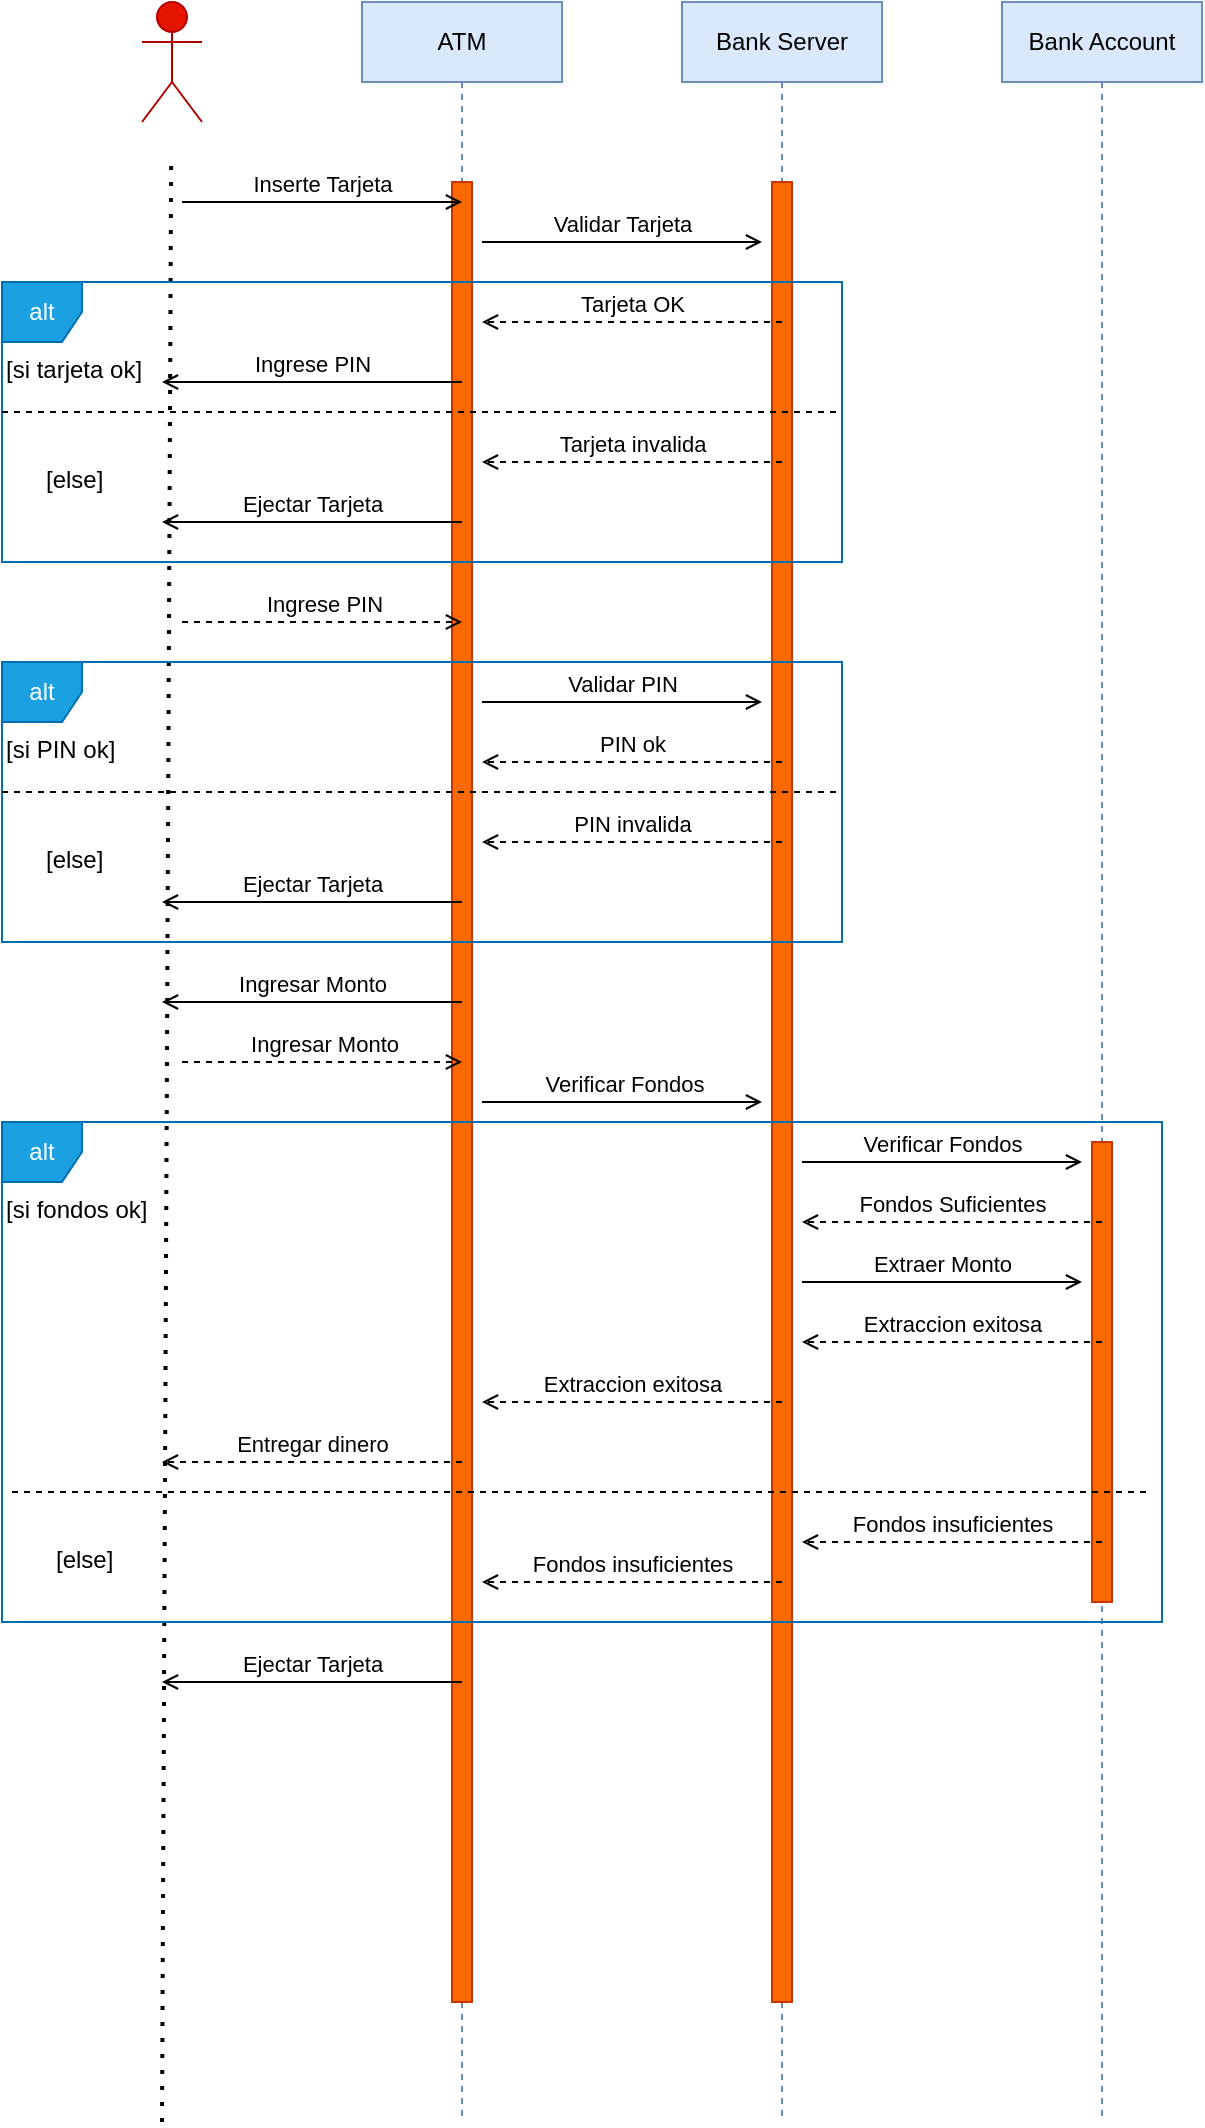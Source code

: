<mxfile>
    <diagram id="VWVWB0Y05wA4oipo7eN_" name="Page-1">
        <mxGraphModel dx="956" dy="550" grid="1" gridSize="10" guides="1" tooltips="1" connect="1" arrows="1" fold="1" page="1" pageScale="1" pageWidth="850" pageHeight="1100" background="none" math="0" shadow="0">
            <root>
                <mxCell id="0"/>
                <mxCell id="1" parent="0"/>
                <mxCell id="11" value="Actor" style="shape=umlActor;verticalLabelPosition=bottom;verticalAlign=top;html=1;fillColor=#e51400;strokeColor=#B20000;fontColor=#ffffff;" vertex="1" parent="1">
                    <mxGeometry x="70" y="40" width="30" height="60" as="geometry"/>
                </mxCell>
                <mxCell id="12" value="" style="endArrow=none;dashed=1;html=1;dashPattern=1 3;strokeWidth=2;" edge="1" parent="1">
                    <mxGeometry width="50" height="50" relative="1" as="geometry">
                        <mxPoint x="80" y="1100" as="sourcePoint"/>
                        <mxPoint x="84.58" y="120" as="targetPoint"/>
                    </mxGeometry>
                </mxCell>
                <mxCell id="13" value="Bank Server" style="shape=umlLifeline;perimeter=lifelinePerimeter;whiteSpace=wrap;html=1;container=1;dropTarget=0;collapsible=0;recursiveResize=0;outlineConnect=0;portConstraint=eastwest;newEdgeStyle={&quot;edgeStyle&quot;:&quot;elbowEdgeStyle&quot;,&quot;elbow&quot;:&quot;vertical&quot;,&quot;curved&quot;:0,&quot;rounded&quot;:0};fillColor=#dae8fc;strokeColor=#6c8ebf;" vertex="1" parent="1">
                    <mxGeometry x="340" y="40" width="100" height="1060" as="geometry"/>
                </mxCell>
                <mxCell id="14" value="" style="html=1;points=[[0,0,0,0,5],[0,1,0,0,-5],[1,0,0,0,5],[1,1,0,0,-5]];perimeter=orthogonalPerimeter;outlineConnect=0;targetShapes=umlLifeline;portConstraint=eastwest;newEdgeStyle={&quot;curved&quot;:0,&quot;rounded&quot;:0};fillColor=#fa6800;fontColor=#000000;strokeColor=#C73500;" vertex="1" parent="13">
                    <mxGeometry x="45" y="90" width="10" height="910" as="geometry"/>
                </mxCell>
                <mxCell id="15" value="ATM" style="shape=umlLifeline;perimeter=lifelinePerimeter;whiteSpace=wrap;html=1;container=1;dropTarget=0;collapsible=0;recursiveResize=0;outlineConnect=0;portConstraint=eastwest;newEdgeStyle={&quot;edgeStyle&quot;:&quot;elbowEdgeStyle&quot;,&quot;elbow&quot;:&quot;vertical&quot;,&quot;curved&quot;:0,&quot;rounded&quot;:0};fillColor=#dae8fc;strokeColor=#6c8ebf;" vertex="1" parent="1">
                    <mxGeometry x="180" y="40" width="100" height="1060" as="geometry"/>
                </mxCell>
                <mxCell id="16" value="" style="html=1;points=[[0,0,0,0,5],[0,1,0,0,-5],[1,0,0,0,5],[1,1,0,0,-5]];perimeter=orthogonalPerimeter;outlineConnect=0;targetShapes=umlLifeline;portConstraint=eastwest;newEdgeStyle={&quot;curved&quot;:0,&quot;rounded&quot;:0};fillColor=#fa6800;fontColor=#000000;strokeColor=#C73500;" vertex="1" parent="15">
                    <mxGeometry x="45" y="90" width="10" height="910" as="geometry"/>
                </mxCell>
                <mxCell id="19" value="Bank Account" style="shape=umlLifeline;perimeter=lifelinePerimeter;whiteSpace=wrap;html=1;container=1;dropTarget=0;collapsible=0;recursiveResize=0;outlineConnect=0;portConstraint=eastwest;newEdgeStyle={&quot;edgeStyle&quot;:&quot;elbowEdgeStyle&quot;,&quot;elbow&quot;:&quot;vertical&quot;,&quot;curved&quot;:0,&quot;rounded&quot;:0};fillColor=#dae8fc;strokeColor=#6c8ebf;" vertex="1" parent="1">
                    <mxGeometry x="500" y="40" width="100" height="1060" as="geometry"/>
                </mxCell>
                <mxCell id="20" value="" style="html=1;points=[[0,0,0,0,5],[0,1,0,0,-5],[1,0,0,0,5],[1,1,0,0,-5]];perimeter=orthogonalPerimeter;outlineConnect=0;targetShapes=umlLifeline;portConstraint=eastwest;newEdgeStyle={&quot;curved&quot;:0,&quot;rounded&quot;:0};fillColor=#fa6800;fontColor=#000000;strokeColor=#C73500;" vertex="1" parent="19">
                    <mxGeometry x="45" y="570" width="10" height="230" as="geometry"/>
                </mxCell>
                <mxCell id="25" value="Inserte Tarjeta" style="html=1;verticalAlign=bottom;labelBackgroundColor=none;endArrow=open;endFill=0;" edge="1" parent="1">
                    <mxGeometry width="160" relative="1" as="geometry">
                        <mxPoint x="90" y="140" as="sourcePoint"/>
                        <mxPoint x="230" y="140" as="targetPoint"/>
                    </mxGeometry>
                </mxCell>
                <mxCell id="26" value="Validar Tarjeta" style="html=1;verticalAlign=bottom;labelBackgroundColor=none;endArrow=open;endFill=0;" edge="1" parent="1">
                    <mxGeometry width="160" relative="1" as="geometry">
                        <mxPoint x="240" y="160" as="sourcePoint"/>
                        <mxPoint x="380" y="160" as="targetPoint"/>
                    </mxGeometry>
                </mxCell>
                <mxCell id="27" value="alt" style="shape=umlFrame;whiteSpace=wrap;html=1;pointerEvents=0;recursiveResize=0;container=1;collapsible=0;width=40;height=30;fillColor=#1ba1e2;fontColor=#ffffff;strokeColor=#006EAF;" vertex="1" parent="1">
                    <mxGeometry y="180" width="420" height="140" as="geometry"/>
                </mxCell>
                <mxCell id="28" value="[si tarjeta ok]" style="text;html=1;" vertex="1" parent="27">
                    <mxGeometry width="70" height="20" relative="1" as="geometry">
                        <mxPoint y="30" as="offset"/>
                    </mxGeometry>
                </mxCell>
                <mxCell id="29" value="[else]" style="line;strokeWidth=1;dashed=1;labelPosition=center;verticalLabelPosition=bottom;align=left;verticalAlign=top;spacingLeft=20;spacingTop=15;html=1;whiteSpace=wrap;" vertex="1" parent="27">
                    <mxGeometry y="60" width="420" height="10" as="geometry"/>
                </mxCell>
                <mxCell id="31" value="Ingrese PIN" style="html=1;verticalAlign=bottom;labelBackgroundColor=none;endArrow=open;endFill=0;" edge="1" parent="27">
                    <mxGeometry width="160" relative="1" as="geometry">
                        <mxPoint x="230" y="50" as="sourcePoint"/>
                        <mxPoint x="80" y="50" as="targetPoint"/>
                    </mxGeometry>
                </mxCell>
                <mxCell id="32" value="Tarjeta OK" style="html=1;verticalAlign=bottom;labelBackgroundColor=none;endArrow=open;endFill=0;dashed=1;" edge="1" parent="27">
                    <mxGeometry width="160" relative="1" as="geometry">
                        <mxPoint x="390" y="20" as="sourcePoint"/>
                        <mxPoint x="240" y="20" as="targetPoint"/>
                    </mxGeometry>
                </mxCell>
                <mxCell id="33" value="Tarjeta invalida" style="html=1;verticalAlign=bottom;labelBackgroundColor=none;endArrow=open;endFill=0;dashed=1;" edge="1" parent="27">
                    <mxGeometry width="160" relative="1" as="geometry">
                        <mxPoint x="390" y="90" as="sourcePoint"/>
                        <mxPoint x="240" y="90" as="targetPoint"/>
                    </mxGeometry>
                </mxCell>
                <mxCell id="34" value="Ejectar Tarjeta" style="html=1;verticalAlign=bottom;labelBackgroundColor=none;endArrow=open;endFill=0;" edge="1" parent="27">
                    <mxGeometry width="160" relative="1" as="geometry">
                        <mxPoint x="230" y="120" as="sourcePoint"/>
                        <mxPoint x="80" y="120" as="targetPoint"/>
                    </mxGeometry>
                </mxCell>
                <mxCell id="35" value="alt" style="shape=umlFrame;whiteSpace=wrap;html=1;pointerEvents=0;recursiveResize=0;container=1;collapsible=0;width=40;height=30;fillColor=#1ba1e2;fontColor=#ffffff;strokeColor=#006EAF;" vertex="1" parent="1">
                    <mxGeometry y="370" width="420" height="140" as="geometry"/>
                </mxCell>
                <mxCell id="36" value="[si PIN ok]" style="text;html=1;" vertex="1" parent="35">
                    <mxGeometry width="70" height="20" relative="1" as="geometry">
                        <mxPoint y="30" as="offset"/>
                    </mxGeometry>
                </mxCell>
                <mxCell id="37" value="[else]" style="line;strokeWidth=1;dashed=1;labelPosition=center;verticalLabelPosition=bottom;align=left;verticalAlign=top;spacingLeft=20;spacingTop=15;html=1;whiteSpace=wrap;" vertex="1" parent="35">
                    <mxGeometry y="60" width="420" height="10" as="geometry"/>
                </mxCell>
                <mxCell id="39" value="PIN ok" style="html=1;verticalAlign=bottom;labelBackgroundColor=none;endArrow=open;endFill=0;dashed=1;" edge="1" parent="35">
                    <mxGeometry width="160" relative="1" as="geometry">
                        <mxPoint x="390" y="50" as="sourcePoint"/>
                        <mxPoint x="240" y="50" as="targetPoint"/>
                    </mxGeometry>
                </mxCell>
                <mxCell id="40" value="PIN invalida" style="html=1;verticalAlign=bottom;labelBackgroundColor=none;endArrow=open;endFill=0;dashed=1;" edge="1" parent="35">
                    <mxGeometry width="160" relative="1" as="geometry">
                        <mxPoint x="390" y="90" as="sourcePoint"/>
                        <mxPoint x="240" y="90" as="targetPoint"/>
                    </mxGeometry>
                </mxCell>
                <mxCell id="41" value="Ejectar Tarjeta" style="html=1;verticalAlign=bottom;labelBackgroundColor=none;endArrow=open;endFill=0;" edge="1" parent="35">
                    <mxGeometry width="160" relative="1" as="geometry">
                        <mxPoint x="230" y="120" as="sourcePoint"/>
                        <mxPoint x="80" y="120" as="targetPoint"/>
                    </mxGeometry>
                </mxCell>
                <mxCell id="45" value="Validar PIN" style="html=1;verticalAlign=bottom;labelBackgroundColor=none;endArrow=open;endFill=0;" edge="1" parent="35">
                    <mxGeometry width="160" relative="1" as="geometry">
                        <mxPoint x="240" y="20" as="sourcePoint"/>
                        <mxPoint x="380" y="20" as="targetPoint"/>
                    </mxGeometry>
                </mxCell>
                <mxCell id="42" value="Ingrese PIN" style="html=1;verticalAlign=bottom;labelBackgroundColor=none;endArrow=open;endFill=0;dashed=1;" edge="1" parent="1">
                    <mxGeometry x="0.005" width="160" relative="1" as="geometry">
                        <mxPoint x="90" y="350" as="sourcePoint"/>
                        <mxPoint x="230" y="350" as="targetPoint"/>
                        <mxPoint as="offset"/>
                    </mxGeometry>
                </mxCell>
                <mxCell id="46" value="Ingresar Monto" style="html=1;verticalAlign=bottom;labelBackgroundColor=none;endArrow=open;endFill=0;" edge="1" parent="1">
                    <mxGeometry width="160" relative="1" as="geometry">
                        <mxPoint x="230" y="540" as="sourcePoint"/>
                        <mxPoint x="80" y="540" as="targetPoint"/>
                    </mxGeometry>
                </mxCell>
                <mxCell id="48" value="Ingresar Monto" style="html=1;verticalAlign=bottom;labelBackgroundColor=none;endArrow=open;endFill=0;dashed=1;" edge="1" parent="1">
                    <mxGeometry x="0.005" width="160" relative="1" as="geometry">
                        <mxPoint x="90" y="570" as="sourcePoint"/>
                        <mxPoint x="230" y="570" as="targetPoint"/>
                        <mxPoint as="offset"/>
                    </mxGeometry>
                </mxCell>
                <mxCell id="50" value="Verificar Fondos" style="html=1;verticalAlign=bottom;labelBackgroundColor=none;endArrow=open;endFill=0;" edge="1" parent="1">
                    <mxGeometry x="0.005" width="160" relative="1" as="geometry">
                        <mxPoint x="240" y="590" as="sourcePoint"/>
                        <mxPoint x="380" y="590" as="targetPoint"/>
                        <mxPoint as="offset"/>
                    </mxGeometry>
                </mxCell>
                <mxCell id="51" value="alt" style="shape=umlFrame;whiteSpace=wrap;html=1;pointerEvents=0;recursiveResize=0;container=1;collapsible=0;width=40;height=30;fillColor=#1ba1e2;fontColor=#ffffff;strokeColor=#006EAF;" vertex="1" parent="1">
                    <mxGeometry y="600" width="580" height="250" as="geometry"/>
                </mxCell>
                <mxCell id="52" value="[si fondos ok]" style="text;html=1;" vertex="1" parent="51">
                    <mxGeometry width="70" height="20" relative="1" as="geometry">
                        <mxPoint y="30" as="offset"/>
                    </mxGeometry>
                </mxCell>
                <mxCell id="53" value="[else]" style="line;strokeWidth=1;dashed=1;labelPosition=center;verticalLabelPosition=bottom;align=left;verticalAlign=top;spacingLeft=20;spacingTop=15;html=1;whiteSpace=wrap;" vertex="1" parent="51">
                    <mxGeometry x="5" y="180" width="570" height="10" as="geometry"/>
                </mxCell>
                <mxCell id="54" value="Fondos Suficientes" style="html=1;verticalAlign=bottom;labelBackgroundColor=none;endArrow=open;endFill=0;dashed=1;" edge="1" parent="51">
                    <mxGeometry width="160" relative="1" as="geometry">
                        <mxPoint x="550" y="50" as="sourcePoint"/>
                        <mxPoint x="400" y="50" as="targetPoint"/>
                    </mxGeometry>
                </mxCell>
                <mxCell id="55" value="Fondos insuficientes" style="html=1;verticalAlign=bottom;labelBackgroundColor=none;endArrow=open;endFill=0;dashed=1;" edge="1" parent="51">
                    <mxGeometry width="160" relative="1" as="geometry">
                        <mxPoint x="550" y="210" as="sourcePoint"/>
                        <mxPoint x="400" y="210" as="targetPoint"/>
                    </mxGeometry>
                </mxCell>
                <mxCell id="57" value="Verificar Fondos" style="html=1;verticalAlign=bottom;labelBackgroundColor=none;endArrow=open;endFill=0;" edge="1" parent="51">
                    <mxGeometry width="160" relative="1" as="geometry">
                        <mxPoint x="400" y="20" as="sourcePoint"/>
                        <mxPoint x="540" y="20" as="targetPoint"/>
                    </mxGeometry>
                </mxCell>
                <mxCell id="58" value="Fondos insuficientes" style="html=1;verticalAlign=bottom;labelBackgroundColor=none;endArrow=open;endFill=0;dashed=1;" edge="1" parent="51">
                    <mxGeometry width="160" relative="1" as="geometry">
                        <mxPoint x="390" y="230" as="sourcePoint"/>
                        <mxPoint x="240" y="230" as="targetPoint"/>
                    </mxGeometry>
                </mxCell>
                <mxCell id="61" value="Extraer Monto" style="html=1;verticalAlign=bottom;labelBackgroundColor=none;endArrow=open;endFill=0;" edge="1" parent="51">
                    <mxGeometry width="160" relative="1" as="geometry">
                        <mxPoint x="400" y="80" as="sourcePoint"/>
                        <mxPoint x="540" y="80" as="targetPoint"/>
                    </mxGeometry>
                </mxCell>
                <mxCell id="62" value="Extraccion exitosa" style="html=1;verticalAlign=bottom;labelBackgroundColor=none;endArrow=open;endFill=0;dashed=1;" edge="1" parent="51">
                    <mxGeometry width="160" relative="1" as="geometry">
                        <mxPoint x="550" y="110" as="sourcePoint"/>
                        <mxPoint x="400" y="110" as="targetPoint"/>
                    </mxGeometry>
                </mxCell>
                <mxCell id="63" value="Entregar dinero" style="html=1;verticalAlign=bottom;labelBackgroundColor=none;endArrow=open;endFill=0;dashed=1;" edge="1" parent="51">
                    <mxGeometry width="160" relative="1" as="geometry">
                        <mxPoint x="230" y="170" as="sourcePoint"/>
                        <mxPoint x="80" y="170" as="targetPoint"/>
                    </mxGeometry>
                </mxCell>
                <mxCell id="64" value="Extraccion exitosa" style="html=1;verticalAlign=bottom;labelBackgroundColor=none;endArrow=open;endFill=0;dashed=1;" edge="1" parent="51">
                    <mxGeometry width="160" relative="1" as="geometry">
                        <mxPoint x="390" y="140" as="sourcePoint"/>
                        <mxPoint x="240" y="140" as="targetPoint"/>
                    </mxGeometry>
                </mxCell>
                <mxCell id="56" value="Ejectar Tarjeta" style="html=1;verticalAlign=bottom;labelBackgroundColor=none;endArrow=open;endFill=0;" edge="1" parent="1">
                    <mxGeometry width="160" relative="1" as="geometry">
                        <mxPoint x="230" y="880" as="sourcePoint"/>
                        <mxPoint x="80" y="880" as="targetPoint"/>
                    </mxGeometry>
                </mxCell>
            </root>
        </mxGraphModel>
    </diagram>
</mxfile>